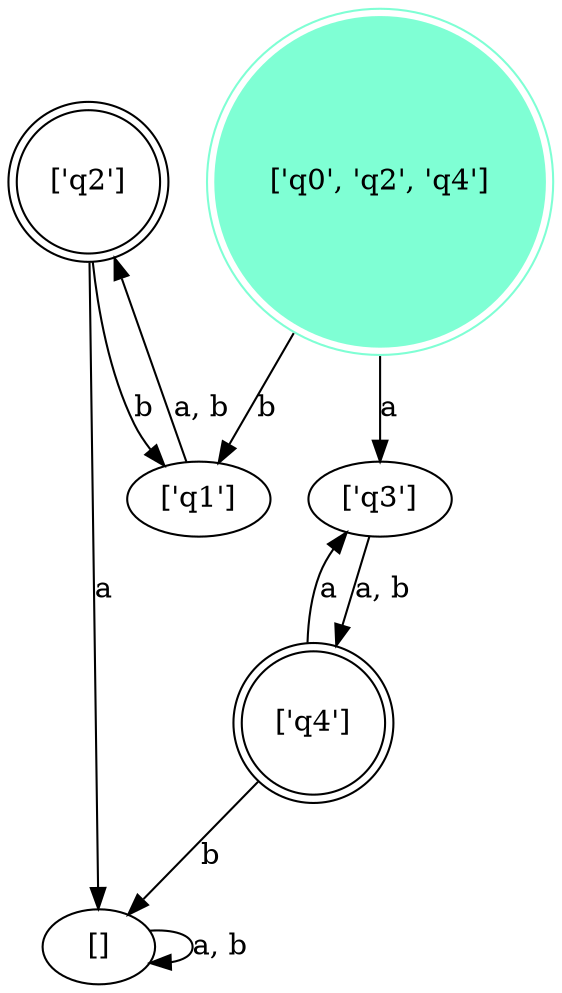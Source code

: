 // FSM
digraph {
	"[]"
	"['q1']"
	"['q3']"
	node [shape=doublecircle]
	"['q2']"
	"['q4']"
	node [color=aquamarine shape=doublecircle style=filled]
	"['q0', 'q2', 'q4']"
	node [shape=circle]
	"['q0', 'q2', 'q4']" -> "['q3']" [label=a]
	"['q0', 'q2', 'q4']" -> "['q1']" [label=b]
	"['q3']" -> "['q4']" [label="a, b"]
	"['q1']" -> "['q2']" [label="a, b"]
	"['q4']" -> "['q3']" [label=a]
	"['q4']" -> "[]" [label=b]
	"['q2']" -> "[]" [label=a]
	"['q2']" -> "['q1']" [label=b]
	"[]" -> "[]" [label="a, b"]
}
